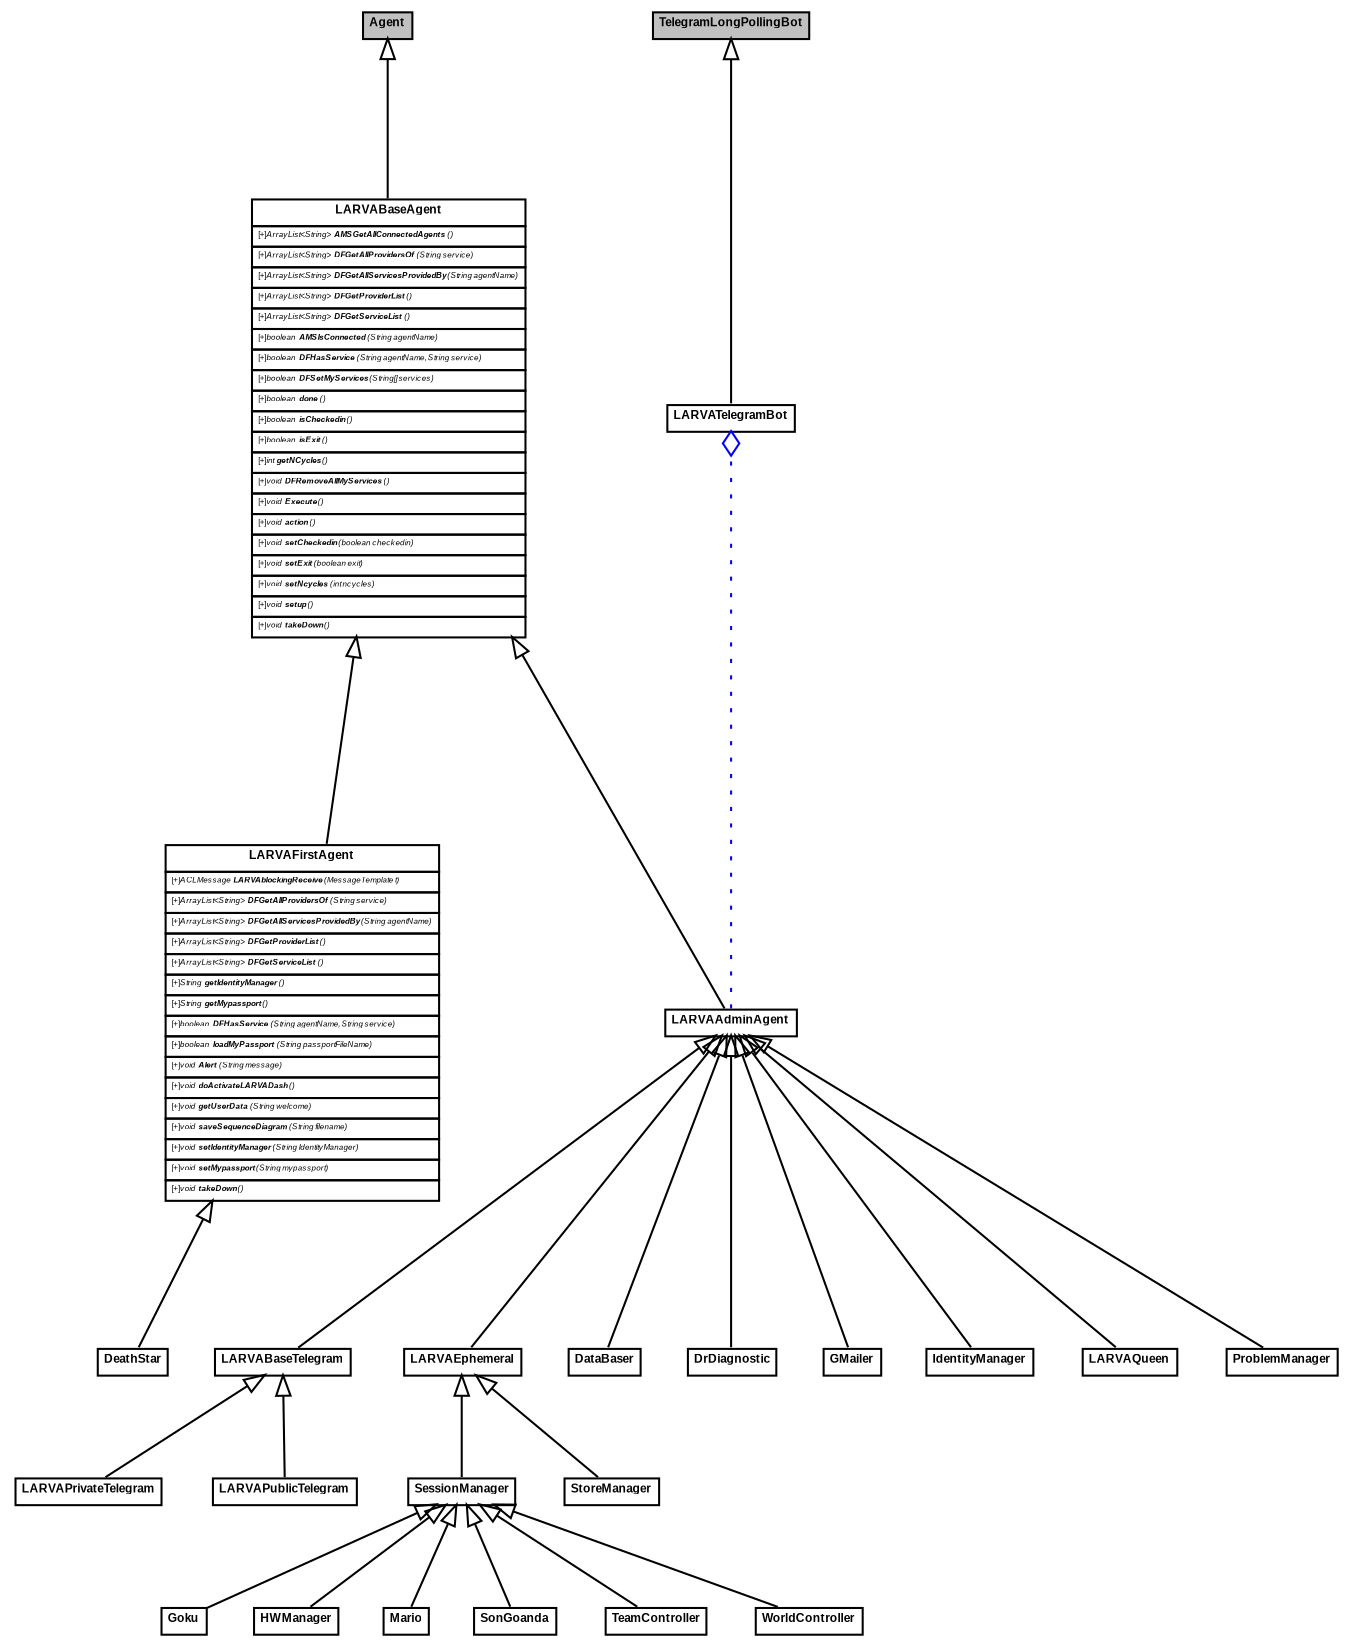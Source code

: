 digraph graphname {
     rankdir="BT"
dpi=600
ratio="fill";
 size="9,11!";
 margin=0;
DeathStar DeathStar [shape=plain, label=<<table border="0" cellborder="1" cellspacing="0"><tr><td bgcolor="white"><FONT face="Arial" POINT-SIZE="6"><b>DeathStar</b></FONT></td></tr>
</table>>]
LARVAAdminAgent LARVAAdminAgent [shape=plain, label=<<table border="0" cellborder="1" cellspacing="0"><tr><td bgcolor="white"><FONT face="Arial" POINT-SIZE="6"><b>LARVAAdminAgent</b></FONT></td></tr>
</table>>]
LARVABaseAgent LARVABaseAgent [shape=plain, label=<<table border="0" cellborder="1" cellspacing="0"><tr><td bgcolor="white"><FONT face="Arial" POINT-SIZE="6"><b>LARVABaseAgent</b></FONT></td></tr>
<tr><td align="left"><FONT face="Arial" POINT-SIZE= "4">[+]<i>ArrayList&lt;String&gt; <b>AMSGetAllConnectedAgents</b>()</i></FONT></td></tr>
<tr><td align="left"><FONT face="Arial" POINT-SIZE= "4">[+]<i>ArrayList&lt;String&gt; <b>DFGetAllProvidersOf</b>(String service)</i></FONT></td></tr>
<tr><td align="left"><FONT face="Arial" POINT-SIZE= "4">[+]<i>ArrayList&lt;String&gt; <b>DFGetAllServicesProvidedBy</b>(String agentName)</i></FONT></td></tr>
<tr><td align="left"><FONT face="Arial" POINT-SIZE= "4">[+]<i>ArrayList&lt;String&gt; <b>DFGetProviderList</b>()</i></FONT></td></tr>
<tr><td align="left"><FONT face="Arial" POINT-SIZE= "4">[+]<i>ArrayList&lt;String&gt; <b>DFGetServiceList</b>()</i></FONT></td></tr>
<tr><td align="left"><FONT face="Arial" POINT-SIZE= "4">[+]<i>boolean <b>AMSIsConnected</b>(String agentName)</i></FONT></td></tr>
<tr><td align="left"><FONT face="Arial" POINT-SIZE= "4">[+]<i>boolean <b>DFHasService</b>(String agentName, String service)</i></FONT></td></tr>
<tr><td align="left"><FONT face="Arial" POINT-SIZE= "4">[+]<i>boolean <b>DFSetMyServices</b>(String[] services)</i></FONT></td></tr>
<tr><td align="left"><FONT face="Arial" POINT-SIZE= "4">[+]<i>boolean <b>done</b>()</i></FONT></td></tr>
<tr><td align="left"><FONT face="Arial" POINT-SIZE= "4">[+]<i>boolean <b>isCheckedin</b>()</i></FONT></td></tr>
<tr><td align="left"><FONT face="Arial" POINT-SIZE= "4">[+]<i>boolean <b>isExit</b>()</i></FONT></td></tr>
<tr><td align="left"><FONT face="Arial" POINT-SIZE= "4">[+]<i>int <b>getNCycles</b>()</i></FONT></td></tr>
<tr><td align="left"><FONT face="Arial" POINT-SIZE= "4">[+]<i>void <b>DFRemoveAllMyServices</b>()</i></FONT></td></tr>
<tr><td align="left"><FONT face="Arial" POINT-SIZE= "4">[+]<i>void <b>Execute</b>()</i></FONT></td></tr>
<tr><td align="left"><FONT face="Arial" POINT-SIZE= "4">[+]<i>void <b>action</b>()</i></FONT></td></tr>
<tr><td align="left"><FONT face="Arial" POINT-SIZE= "4">[+]<i>void <b>setCheckedin</b>(boolean checkedin)</i></FONT></td></tr>
<tr><td align="left"><FONT face="Arial" POINT-SIZE= "4">[+]<i>void <b>setExit</b>(boolean exit)</i></FONT></td></tr>
<tr><td align="left"><FONT face="Arial" POINT-SIZE= "4">[+]<i>void <b>setNcycles</b>(int ncycles)</i></FONT></td></tr>
<tr><td align="left"><FONT face="Arial" POINT-SIZE= "4">[+]<i>void <b>setup</b>()</i></FONT></td></tr>
<tr><td align="left"><FONT face="Arial" POINT-SIZE= "4">[+]<i>void <b>takeDown</b>()</i></FONT></td></tr>
</table>>]
LARVABaseTelegram LARVABaseTelegram [shape=plain, label=<<table border="0" cellborder="1" cellspacing="0"><tr><td bgcolor="white"><FONT face="Arial" POINT-SIZE="6"><b>LARVABaseTelegram</b></FONT></td></tr>
</table>>]
LARVAEphemeral LARVAEphemeral [shape=plain, label=<<table border="0" cellborder="1" cellspacing="0"><tr><td bgcolor="white"><FONT face="Arial" POINT-SIZE="6"><b>LARVAEphemeral</b></FONT></td></tr>
</table>>]
LARVAFirstAgent LARVAFirstAgent [shape=plain, label=<<table border="0" cellborder="1" cellspacing="0"><tr><td bgcolor="white"><FONT face="Arial" POINT-SIZE="6"><b>LARVAFirstAgent</b></FONT></td></tr>
<tr><td align="left"><FONT face="Arial" POINT-SIZE= "4">[+]<i>ACLMessage <b>LARVAblockingReceive</b>(MessageTemplate t)</i></FONT></td></tr>
<tr><td align="left"><FONT face="Arial" POINT-SIZE= "4">[+]<i>ArrayList&lt;String&gt; <b>DFGetAllProvidersOf</b>(String service)</i></FONT></td></tr>
<tr><td align="left"><FONT face="Arial" POINT-SIZE= "4">[+]<i>ArrayList&lt;String&gt; <b>DFGetAllServicesProvidedBy</b>(String agentName)</i></FONT></td></tr>
<tr><td align="left"><FONT face="Arial" POINT-SIZE= "4">[+]<i>ArrayList&lt;String&gt; <b>DFGetProviderList</b>()</i></FONT></td></tr>
<tr><td align="left"><FONT face="Arial" POINT-SIZE= "4">[+]<i>ArrayList&lt;String&gt; <b>DFGetServiceList</b>()</i></FONT></td></tr>
<tr><td align="left"><FONT face="Arial" POINT-SIZE= "4">[+]<i>String <b>getIdentityManager</b>()</i></FONT></td></tr>
<tr><td align="left"><FONT face="Arial" POINT-SIZE= "4">[+]<i>String <b>getMypassport</b>()</i></FONT></td></tr>
<tr><td align="left"><FONT face="Arial" POINT-SIZE= "4">[+]<i>boolean <b>DFHasService</b>(String agentName, String service)</i></FONT></td></tr>
<tr><td align="left"><FONT face="Arial" POINT-SIZE= "4">[+]<i>boolean <b>loadMyPassport</b>(String passportFileName)</i></FONT></td></tr>
<tr><td align="left"><FONT face="Arial" POINT-SIZE= "4">[+]<i>void <b>Alert</b>(String message)</i></FONT></td></tr>
<tr><td align="left"><FONT face="Arial" POINT-SIZE= "4">[+]<i>void <b>doActivateLARVADash</b>()</i></FONT></td></tr>
<tr><td align="left"><FONT face="Arial" POINT-SIZE= "4">[+]<i>void <b>getUserData</b>(String welcome)</i></FONT></td></tr>
<tr><td align="left"><FONT face="Arial" POINT-SIZE= "4">[+]<i>void <b>saveSequenceDiagram</b>(String filename)</i></FONT></td></tr>
<tr><td align="left"><FONT face="Arial" POINT-SIZE= "4">[+]<i>void <b>setIdentityManager</b>(String IdentityManager)</i></FONT></td></tr>
<tr><td align="left"><FONT face="Arial" POINT-SIZE= "4">[+]<i>void <b>setMypassport</b>(String mypassport)</i></FONT></td></tr>
<tr><td align="left"><FONT face="Arial" POINT-SIZE= "4">[+]<i>void <b>takeDown</b>()</i></FONT></td></tr>
</table>>]
DataBaser DataBaser [shape=plain, label=<<table border="0" cellborder="1" cellspacing="0"><tr><td bgcolor="white"><FONT face="Arial" POINT-SIZE="6"><b>DataBaser</b></FONT></td></tr>
</table>>]
DrDiagnostic DrDiagnostic [shape=plain, label=<<table border="0" cellborder="1" cellspacing="0"><tr><td bgcolor="white"><FONT face="Arial" POINT-SIZE="6"><b>DrDiagnostic</b></FONT></td></tr>
</table>>]
GMailer GMailer [shape=plain, label=<<table border="0" cellborder="1" cellspacing="0"><tr><td bgcolor="white"><FONT face="Arial" POINT-SIZE="6"><b>GMailer</b></FONT></td></tr>
</table>>]
Goku Goku [shape=plain, label=<<table border="0" cellborder="1" cellspacing="0"><tr><td bgcolor="white"><FONT face="Arial" POINT-SIZE="6"><b>Goku</b></FONT></td></tr>
</table>>]
HWManager HWManager [shape=plain, label=<<table border="0" cellborder="1" cellspacing="0"><tr><td bgcolor="white"><FONT face="Arial" POINT-SIZE="6"><b>HWManager</b></FONT></td></tr>
</table>>]
IdentityManager IdentityManager [shape=plain, label=<<table border="0" cellborder="1" cellspacing="0"><tr><td bgcolor="white"><FONT face="Arial" POINT-SIZE="6"><b>IdentityManager</b></FONT></td></tr>
</table>>]
LARVAPrivateTelegram LARVAPrivateTelegram [shape=plain, label=<<table border="0" cellborder="1" cellspacing="0"><tr><td bgcolor="white"><FONT face="Arial" POINT-SIZE="6"><b>LARVAPrivateTelegram</b></FONT></td></tr>
</table>>]
LARVAPublicTelegram LARVAPublicTelegram [shape=plain, label=<<table border="0" cellborder="1" cellspacing="0"><tr><td bgcolor="white"><FONT face="Arial" POINT-SIZE="6"><b>LARVAPublicTelegram</b></FONT></td></tr>
</table>>]
LARVAQueen LARVAQueen [shape=plain, label=<<table border="0" cellborder="1" cellspacing="0"><tr><td bgcolor="white"><FONT face="Arial" POINT-SIZE="6"><b>LARVAQueen</b></FONT></td></tr>
</table>>]
Mario Mario [shape=plain, label=<<table border="0" cellborder="1" cellspacing="0"><tr><td bgcolor="white"><FONT face="Arial" POINT-SIZE="6"><b>Mario</b></FONT></td></tr>
</table>>]
ProblemManager ProblemManager [shape=plain, label=<<table border="0" cellborder="1" cellspacing="0"><tr><td bgcolor="white"><FONT face="Arial" POINT-SIZE="6"><b>ProblemManager</b></FONT></td></tr>
</table>>]
SessionManager SessionManager [shape=plain, label=<<table border="0" cellborder="1" cellspacing="0"><tr><td bgcolor="white"><FONT face="Arial" POINT-SIZE="6"><b>SessionManager</b></FONT></td></tr>
</table>>]
SonGoanda SonGoanda [shape=plain, label=<<table border="0" cellborder="1" cellspacing="0"><tr><td bgcolor="white"><FONT face="Arial" POINT-SIZE="6"><b>SonGoanda</b></FONT></td></tr>
</table>>]
StoreManager StoreManager [shape=plain, label=<<table border="0" cellborder="1" cellspacing="0"><tr><td bgcolor="white"><FONT face="Arial" POINT-SIZE="6"><b>StoreManager</b></FONT></td></tr>
</table>>]
TeamController TeamController [shape=plain, label=<<table border="0" cellborder="1" cellspacing="0"><tr><td bgcolor="white"><FONT face="Arial" POINT-SIZE="6"><b>TeamController</b></FONT></td></tr>
</table>>]
WorldController WorldController [shape=plain, label=<<table border="0" cellborder="1" cellspacing="0"><tr><td bgcolor="white"><FONT face="Arial" POINT-SIZE="6"><b>WorldController</b></FONT></td></tr>
</table>>]
LARVATelegramBot LARVATelegramBot [shape=plain, label=<<table border="0" cellborder="1" cellspacing="0"><tr><td bgcolor="white"><FONT face="Arial" POINT-SIZE="6"><b>LARVATelegramBot</b></FONT></td></tr>
</table>>]
Agent Agent [shape=plain, label=<<table border="0" cellborder="1" cellspacing="0"><tr><td bgcolor="gray"><FONT face="Arial" POINT-SIZE="6"><b>Agent</b></FONT></td></tr>
</table>>]
TelegramLongPollingBot TelegramLongPollingBot [shape=plain, label=<<table border="0" cellborder="1" cellspacing="0"><tr><td bgcolor="gray"><FONT face="Arial" POINT-SIZE="6"><b>TelegramLongPollingBot</b></FONT></td></tr>
</table>>]
Agent Agent [shape=plain, label=<<table border="0" cellborder="1" cellspacing="0"><tr><td bgcolor="gray"><FONT face="Arial" POINT-SIZE="6"><b>Agent</b></FONT></td></tr>
</table>>]
TelegramLongPollingBot TelegramLongPollingBot [shape=plain, label=<<table border="0" cellborder="1" cellspacing="0"><tr><td bgcolor="gray"><FONT face="Arial" POINT-SIZE="6"><b>TelegramLongPollingBot</b></FONT></td></tr>
</table>>]
Agent Agent [shape=plain, label=<<table border="0" cellborder="1" cellspacing="0"><tr><td bgcolor="gray"><FONT face="Arial" POINT-SIZE="6"><b>Agent</b></FONT></td></tr>
</table>>]
TelegramLongPollingBot TelegramLongPollingBot [shape=plain, label=<<table border="0" cellborder="1" cellspacing="0"><tr><td bgcolor="gray"><FONT face="Arial" POINT-SIZE="6"><b>TelegramLongPollingBot</b></FONT></td></tr>
</table>>]
Agent Agent [shape=plain, label=<<table border="0" cellborder="1" cellspacing="0"><tr><td bgcolor="gray"><FONT face="Arial" POINT-SIZE="6"><b>Agent</b></FONT></td></tr>
</table>>]
TelegramLongPollingBot TelegramLongPollingBot [shape=plain, label=<<table border="0" cellborder="1" cellspacing="0"><tr><td bgcolor="gray"><FONT face="Arial" POINT-SIZE="6"><b>TelegramLongPollingBot</b></FONT></td></tr>
</table>>]
LARVAPrivateTelegram -> LARVABaseTelegram [arrowhead=onormal, penwidth=1, color=black]
LARVAPublicTelegram -> LARVABaseTelegram [arrowhead=onormal, penwidth=1, color=black]
DeathStar -> LARVAFirstAgent [arrowhead=onormal, penwidth=1, color=black]
LARVATelegramBot -> TelegramLongPollingBot [arrowhead=onormal, penwidth=1, color=black]
LARVAAdminAgent -> LARVABaseAgent [arrowhead=onormal, penwidth=1, color=black]
LARVAFirstAgent -> LARVABaseAgent [arrowhead=onormal, penwidth=1, color=black]
SessionManager -> LARVAEphemeral [arrowhead=onormal, penwidth=1, color=black]
StoreManager -> LARVAEphemeral [arrowhead=onormal, penwidth=1, color=black]
LARVABaseAgent -> Agent [arrowhead=onormal, penwidth=1, color=black]
Goku -> SessionManager [arrowhead=onormal, penwidth=1, color=black]
HWManager -> SessionManager [arrowhead=onormal, penwidth=1, color=black]
Mario -> SessionManager [arrowhead=onormal, penwidth=1, color=black]
SonGoanda -> SessionManager [arrowhead=onormal, penwidth=1, color=black]
TeamController -> SessionManager [arrowhead=onormal, penwidth=1, color=black]
WorldController -> SessionManager [arrowhead=onormal, penwidth=1, color=black]
DataBaser -> LARVAAdminAgent [arrowhead=onormal, penwidth=1, color=black]
DrDiagnostic -> LARVAAdminAgent [arrowhead=onormal, penwidth=1, color=black]
GMailer -> LARVAAdminAgent [arrowhead=onormal, penwidth=1, color=black]
IdentityManager -> LARVAAdminAgent [arrowhead=onormal, penwidth=1, color=black]
LARVABaseTelegram -> LARVAAdminAgent [arrowhead=onormal, penwidth=1, color=black]
LARVAEphemeral -> LARVAAdminAgent [arrowhead=onormal, penwidth=1, color=black]
LARVAQueen -> LARVAAdminAgent [arrowhead=onormal, penwidth=1, color=black]
ProblemManager -> LARVAAdminAgent [arrowhead=onormal, penwidth=1, color=black]
LARVAAdminAgent -> LARVATelegramBot [style=dotted,arrowhead=odiamond, penwidth=1,color=blue]
}
